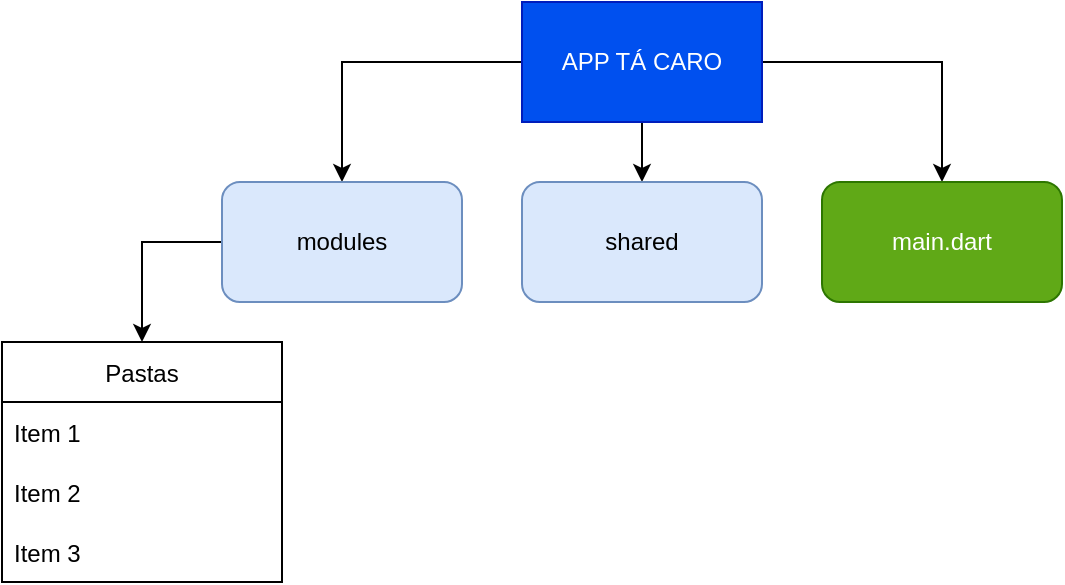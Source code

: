 <mxfile version="15.9.6" type="github">
  <diagram name="Page-1" id="5f0bae14-7c28-e335-631c-24af17079c00">
    <mxGraphModel dx="827" dy="429" grid="1" gridSize="10" guides="1" tooltips="1" connect="1" arrows="1" fold="1" page="1" pageScale="1" pageWidth="1100" pageHeight="850" background="none" math="0" shadow="0">
      <root>
        <mxCell id="0" />
        <mxCell id="1" parent="0" />
        <mxCell id="fBeUJ7QpuVat4VvGooH8-5" style="edgeStyle=orthogonalEdgeStyle;rounded=0;orthogonalLoop=1;jettySize=auto;html=1;exitX=0;exitY=0.5;exitDx=0;exitDy=0;entryX=0.5;entryY=0;entryDx=0;entryDy=0;" edge="1" parent="1" source="fBeUJ7QpuVat4VvGooH8-1" target="fBeUJ7QpuVat4VvGooH8-2">
          <mxGeometry relative="1" as="geometry" />
        </mxCell>
        <mxCell id="fBeUJ7QpuVat4VvGooH8-6" style="edgeStyle=orthogonalEdgeStyle;rounded=0;orthogonalLoop=1;jettySize=auto;html=1;exitX=0.5;exitY=1;exitDx=0;exitDy=0;entryX=0.5;entryY=0;entryDx=0;entryDy=0;" edge="1" parent="1" source="fBeUJ7QpuVat4VvGooH8-1" target="fBeUJ7QpuVat4VvGooH8-3">
          <mxGeometry relative="1" as="geometry" />
        </mxCell>
        <mxCell id="fBeUJ7QpuVat4VvGooH8-7" style="edgeStyle=orthogonalEdgeStyle;rounded=0;orthogonalLoop=1;jettySize=auto;html=1;exitX=1;exitY=0.5;exitDx=0;exitDy=0;entryX=0.5;entryY=0;entryDx=0;entryDy=0;" edge="1" parent="1" source="fBeUJ7QpuVat4VvGooH8-1" target="fBeUJ7QpuVat4VvGooH8-4">
          <mxGeometry relative="1" as="geometry" />
        </mxCell>
        <mxCell id="fBeUJ7QpuVat4VvGooH8-1" value="APP TÁ CARO" style="rounded=0;whiteSpace=wrap;html=1;fillColor=#0050ef;strokeColor=#001DBC;fontColor=#ffffff;" vertex="1" parent="1">
          <mxGeometry x="430" y="20" width="120" height="60" as="geometry" />
        </mxCell>
        <mxCell id="fBeUJ7QpuVat4VvGooH8-12" style="edgeStyle=orthogonalEdgeStyle;rounded=0;orthogonalLoop=1;jettySize=auto;html=1;exitX=0;exitY=0.5;exitDx=0;exitDy=0;entryX=0.5;entryY=0;entryDx=0;entryDy=0;" edge="1" parent="1" source="fBeUJ7QpuVat4VvGooH8-2" target="fBeUJ7QpuVat4VvGooH8-8">
          <mxGeometry relative="1" as="geometry" />
        </mxCell>
        <mxCell id="fBeUJ7QpuVat4VvGooH8-2" value="modules" style="rounded=1;whiteSpace=wrap;html=1;fillColor=#dae8fc;strokeColor=#6c8ebf;" vertex="1" parent="1">
          <mxGeometry x="280" y="110" width="120" height="60" as="geometry" />
        </mxCell>
        <mxCell id="fBeUJ7QpuVat4VvGooH8-3" value="shared" style="rounded=1;whiteSpace=wrap;html=1;fillColor=#dae8fc;strokeColor=#6c8ebf;" vertex="1" parent="1">
          <mxGeometry x="430" y="110" width="120" height="60" as="geometry" />
        </mxCell>
        <mxCell id="fBeUJ7QpuVat4VvGooH8-4" value="main.dart" style="rounded=1;whiteSpace=wrap;html=1;fillColor=#60a917;strokeColor=#2D7600;fontColor=#ffffff;" vertex="1" parent="1">
          <mxGeometry x="580" y="110" width="120" height="60" as="geometry" />
        </mxCell>
        <mxCell id="fBeUJ7QpuVat4VvGooH8-8" value="Pastas" style="swimlane;fontStyle=0;childLayout=stackLayout;horizontal=1;startSize=30;horizontalStack=0;resizeParent=1;resizeParentMax=0;resizeLast=0;collapsible=1;marginBottom=0;" vertex="1" parent="1">
          <mxGeometry x="170" y="190" width="140" height="120" as="geometry" />
        </mxCell>
        <mxCell id="fBeUJ7QpuVat4VvGooH8-9" value="Item 1" style="text;strokeColor=none;fillColor=none;align=left;verticalAlign=middle;spacingLeft=4;spacingRight=4;overflow=hidden;points=[[0,0.5],[1,0.5]];portConstraint=eastwest;rotatable=0;" vertex="1" parent="fBeUJ7QpuVat4VvGooH8-8">
          <mxGeometry y="30" width="140" height="30" as="geometry" />
        </mxCell>
        <mxCell id="fBeUJ7QpuVat4VvGooH8-10" value="Item 2" style="text;strokeColor=none;fillColor=none;align=left;verticalAlign=middle;spacingLeft=4;spacingRight=4;overflow=hidden;points=[[0,0.5],[1,0.5]];portConstraint=eastwest;rotatable=0;" vertex="1" parent="fBeUJ7QpuVat4VvGooH8-8">
          <mxGeometry y="60" width="140" height="30" as="geometry" />
        </mxCell>
        <mxCell id="fBeUJ7QpuVat4VvGooH8-11" value="Item 3" style="text;strokeColor=none;fillColor=none;align=left;verticalAlign=middle;spacingLeft=4;spacingRight=4;overflow=hidden;points=[[0,0.5],[1,0.5]];portConstraint=eastwest;rotatable=0;" vertex="1" parent="fBeUJ7QpuVat4VvGooH8-8">
          <mxGeometry y="90" width="140" height="30" as="geometry" />
        </mxCell>
      </root>
    </mxGraphModel>
  </diagram>
</mxfile>
